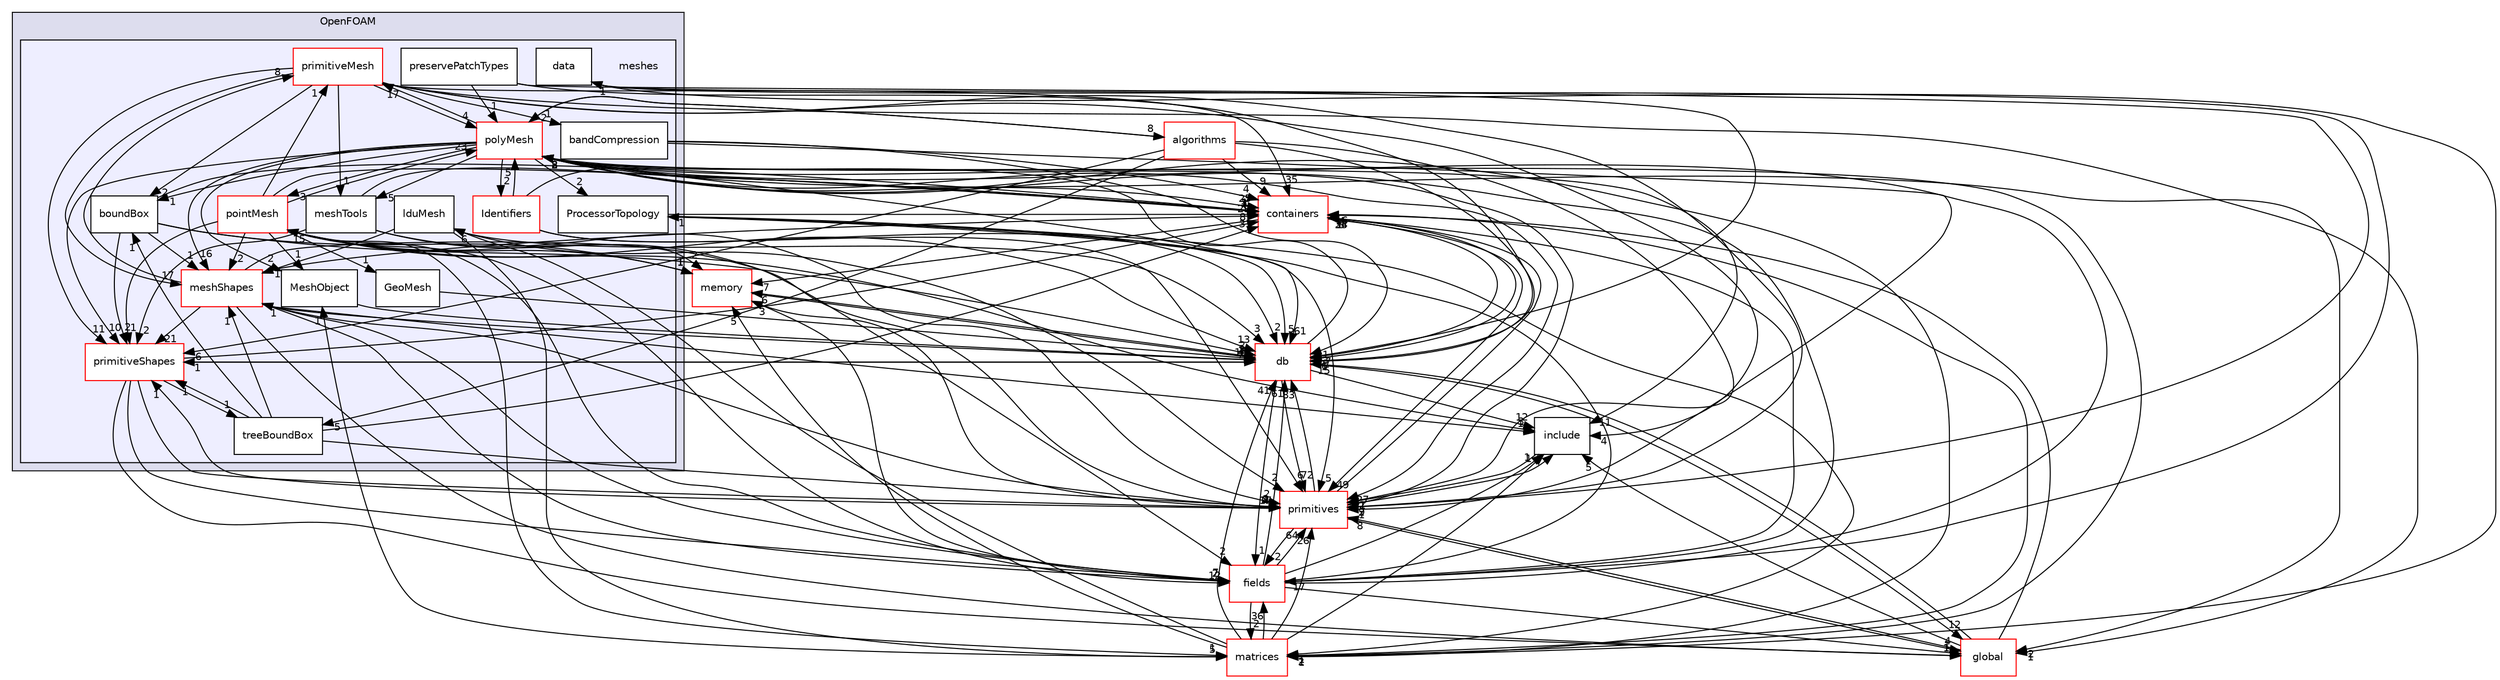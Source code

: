 digraph "src/OpenFOAM/meshes" {
  bgcolor=transparent;
  compound=true
  node [ fontsize="10", fontname="Helvetica"];
  edge [ labelfontsize="10", labelfontname="Helvetica"];
  subgraph clusterdir_c5473ff19b20e6ec4dfe5c310b3778a8 {
    graph [ bgcolor="#ddddee", pencolor="black", label="OpenFOAM" fontname="Helvetica", fontsize="10", URL="dir_c5473ff19b20e6ec4dfe5c310b3778a8.html"]
  subgraph clusterdir_aa2423979fb45fc41c393a5db370ab21 {
    graph [ bgcolor="#eeeeff", pencolor="black", label="" URL="dir_aa2423979fb45fc41c393a5db370ab21.html"];
    dir_aa2423979fb45fc41c393a5db370ab21 [shape=plaintext label="meshes"];
    dir_6cbbb88865395e786d7352e527ca2978 [shape=box label="bandCompression" color="black" fillcolor="white" style="filled" URL="dir_6cbbb88865395e786d7352e527ca2978.html"];
    dir_419482a3f24625018b60fd6b1f4b7501 [shape=box label="boundBox" color="black" fillcolor="white" style="filled" URL="dir_419482a3f24625018b60fd6b1f4b7501.html"];
    dir_58ec1e56bb903e4b5e3a1fbdeb358fb0 [shape=box label="data" color="black" fillcolor="white" style="filled" URL="dir_58ec1e56bb903e4b5e3a1fbdeb358fb0.html"];
    dir_26e58c20a46ac7f790f9bea468e6c12f [shape=box label="GeoMesh" color="black" fillcolor="white" style="filled" URL="dir_26e58c20a46ac7f790f9bea468e6c12f.html"];
    dir_162c770ecfd5d3d84e768ef2f1993e65 [shape=box label="Identifiers" color="red" fillcolor="white" style="filled" URL="dir_162c770ecfd5d3d84e768ef2f1993e65.html"];
    dir_ef60c280f1bed88de2642fc4f0b81ef7 [shape=box label="lduMesh" color="black" fillcolor="white" style="filled" URL="dir_ef60c280f1bed88de2642fc4f0b81ef7.html"];
    dir_eacc4aff89696b3e3ac7cbcde46e9390 [shape=box label="MeshObject" color="black" fillcolor="white" style="filled" URL="dir_eacc4aff89696b3e3ac7cbcde46e9390.html"];
    dir_b8e2732bc99f8fb2a379dad81aa6030e [shape=box label="meshShapes" color="red" fillcolor="white" style="filled" URL="dir_b8e2732bc99f8fb2a379dad81aa6030e.html"];
    dir_fa020d1bff9bcecc84fa7b07f71b0284 [shape=box label="meshTools" color="black" fillcolor="white" style="filled" URL="dir_fa020d1bff9bcecc84fa7b07f71b0284.html"];
    dir_44915d476cda87f9c46b97924fb23879 [shape=box label="pointMesh" color="red" fillcolor="white" style="filled" URL="dir_44915d476cda87f9c46b97924fb23879.html"];
    dir_5e5a63cb97aae3d01c8e98f0c14953bc [shape=box label="polyMesh" color="red" fillcolor="white" style="filled" URL="dir_5e5a63cb97aae3d01c8e98f0c14953bc.html"];
    dir_4300987aaf8cf81a27553a490f18f02e [shape=box label="preservePatchTypes" color="black" fillcolor="white" style="filled" URL="dir_4300987aaf8cf81a27553a490f18f02e.html"];
    dir_d498992fb7d3f293d898bf6d3a4df869 [shape=box label="primitiveMesh" color="red" fillcolor="white" style="filled" URL="dir_d498992fb7d3f293d898bf6d3a4df869.html"];
    dir_a36ac568b20b0ed2190ed53a491bc296 [shape=box label="primitiveShapes" color="red" fillcolor="white" style="filled" URL="dir_a36ac568b20b0ed2190ed53a491bc296.html"];
    dir_46d38082bd7d8309277c8be4e1f70190 [shape=box label="ProcessorTopology" color="black" fillcolor="white" style="filled" URL="dir_46d38082bd7d8309277c8be4e1f70190.html"];
    dir_1f530ada57a4a279acf004c5b0e2ff41 [shape=box label="treeBoundBox" color="black" fillcolor="white" style="filled" URL="dir_1f530ada57a4a279acf004c5b0e2ff41.html"];
  }
  }
  dir_385a22dcc2f7120acb0f1a7a832b3b8d [shape=box label="memory" color="red" URL="dir_385a22dcc2f7120acb0f1a7a832b3b8d.html"];
  dir_962442b8f989d5529fab5e0f0e4ffb74 [shape=box label="fields" color="red" URL="dir_962442b8f989d5529fab5e0f0e4ffb74.html"];
  dir_19d0872053bde092be81d7fe3f56cbf7 [shape=box label="containers" color="red" URL="dir_19d0872053bde092be81d7fe3f56cbf7.html"];
  dir_b07477ab37bc0cd7eb28fb569c691c21 [shape=box label="matrices" color="red" URL="dir_b07477ab37bc0cd7eb28fb569c691c21.html"];
  dir_63c634f7a7cfd679ac26c67fb30fc32f [shape=box label="db" color="red" URL="dir_63c634f7a7cfd679ac26c67fb30fc32f.html"];
  dir_8583492183f4d27c76555f8f333dd07b [shape=box label="global" color="red" URL="dir_8583492183f4d27c76555f8f333dd07b.html"];
  dir_3e50f45338116b169052b428016851aa [shape=box label="primitives" color="red" URL="dir_3e50f45338116b169052b428016851aa.html"];
  dir_d4a4bcbf783b68a312735f83d8eebbff [shape=box label="algorithms" color="red" URL="dir_d4a4bcbf783b68a312735f83d8eebbff.html"];
  dir_e954e9f5966bc1c681a414ec8bd0ee15 [shape=box label="include" URL="dir_e954e9f5966bc1c681a414ec8bd0ee15.html"];
  dir_6cbbb88865395e786d7352e527ca2978->dir_19d0872053bde092be81d7fe3f56cbf7 [headlabel="4", labeldistance=1.5 headhref="dir_002228_001902.html"];
  dir_6cbbb88865395e786d7352e527ca2978->dir_63c634f7a7cfd679ac26c67fb30fc32f [headlabel="1", labeldistance=1.5 headhref="dir_002228_001953.html"];
  dir_6cbbb88865395e786d7352e527ca2978->dir_3e50f45338116b169052b428016851aa [headlabel="1", labeldistance=1.5 headhref="dir_002228_002325.html"];
  dir_385a22dcc2f7120acb0f1a7a832b3b8d->dir_63c634f7a7cfd679ac26c67fb30fc32f [headlabel="3", labeldistance=1.5 headhref="dir_002221_001953.html"];
  dir_385a22dcc2f7120acb0f1a7a832b3b8d->dir_3e50f45338116b169052b428016851aa [headlabel="4", labeldistance=1.5 headhref="dir_002221_002325.html"];
  dir_58ec1e56bb903e4b5e3a1fbdeb358fb0->dir_b07477ab37bc0cd7eb28fb569c691c21 [headlabel="2", labeldistance=1.5 headhref="dir_002230_002136.html"];
  dir_58ec1e56bb903e4b5e3a1fbdeb358fb0->dir_63c634f7a7cfd679ac26c67fb30fc32f [headlabel="3", labeldistance=1.5 headhref="dir_002230_001953.html"];
  dir_962442b8f989d5529fab5e0f0e4ffb74->dir_385a22dcc2f7120acb0f1a7a832b3b8d [headlabel="3", labeldistance=1.5 headhref="dir_002021_002221.html"];
  dir_962442b8f989d5529fab5e0f0e4ffb74->dir_58ec1e56bb903e4b5e3a1fbdeb358fb0 [headlabel="1", labeldistance=1.5 headhref="dir_002021_002230.html"];
  dir_962442b8f989d5529fab5e0f0e4ffb74->dir_19d0872053bde092be81d7fe3f56cbf7 [headlabel="8", labeldistance=1.5 headhref="dir_002021_001902.html"];
  dir_962442b8f989d5529fab5e0f0e4ffb74->dir_b07477ab37bc0cd7eb28fb569c691c21 [headlabel="2", labeldistance=1.5 headhref="dir_002021_002136.html"];
  dir_962442b8f989d5529fab5e0f0e4ffb74->dir_63c634f7a7cfd679ac26c67fb30fc32f [headlabel="61", labeldistance=1.5 headhref="dir_002021_001953.html"];
  dir_962442b8f989d5529fab5e0f0e4ffb74->dir_8583492183f4d27c76555f8f333dd07b [headlabel="1", labeldistance=1.5 headhref="dir_002021_002097.html"];
  dir_962442b8f989d5529fab5e0f0e4ffb74->dir_5e5a63cb97aae3d01c8e98f0c14953bc [headlabel="8", labeldistance=1.5 headhref="dir_002021_002271.html"];
  dir_962442b8f989d5529fab5e0f0e4ffb74->dir_3e50f45338116b169052b428016851aa [headlabel="64", labeldistance=1.5 headhref="dir_002021_002325.html"];
  dir_962442b8f989d5529fab5e0f0e4ffb74->dir_b8e2732bc99f8fb2a379dad81aa6030e [headlabel="1", labeldistance=1.5 headhref="dir_002021_002238.html"];
  dir_962442b8f989d5529fab5e0f0e4ffb74->dir_e954e9f5966bc1c681a414ec8bd0ee15 [headlabel="1", labeldistance=1.5 headhref="dir_002021_002118.html"];
  dir_962442b8f989d5529fab5e0f0e4ffb74->dir_44915d476cda87f9c46b97924fb23879 [headlabel="15", labeldistance=1.5 headhref="dir_002021_002249.html"];
  dir_962442b8f989d5529fab5e0f0e4ffb74->dir_46d38082bd7d8309277c8be4e1f70190 [headlabel="1", labeldistance=1.5 headhref="dir_002021_002323.html"];
  dir_19d0872053bde092be81d7fe3f56cbf7->dir_385a22dcc2f7120acb0f1a7a832b3b8d [headlabel="7", labeldistance=1.5 headhref="dir_001902_002221.html"];
  dir_19d0872053bde092be81d7fe3f56cbf7->dir_63c634f7a7cfd679ac26c67fb30fc32f [headlabel="57", labeldistance=1.5 headhref="dir_001902_001953.html"];
  dir_19d0872053bde092be81d7fe3f56cbf7->dir_3e50f45338116b169052b428016851aa [headlabel="49", labeldistance=1.5 headhref="dir_001902_002325.html"];
  dir_b07477ab37bc0cd7eb28fb569c691c21->dir_385a22dcc2f7120acb0f1a7a832b3b8d [headlabel="5", labeldistance=1.5 headhref="dir_002136_002221.html"];
  dir_b07477ab37bc0cd7eb28fb569c691c21->dir_962442b8f989d5529fab5e0f0e4ffb74 [headlabel="36", labeldistance=1.5 headhref="dir_002136_002021.html"];
  dir_b07477ab37bc0cd7eb28fb569c691c21->dir_19d0872053bde092be81d7fe3f56cbf7 [headlabel="16", labeldistance=1.5 headhref="dir_002136_001902.html"];
  dir_b07477ab37bc0cd7eb28fb569c691c21->dir_eacc4aff89696b3e3ac7cbcde46e9390 [headlabel="1", labeldistance=1.5 headhref="dir_002136_002237.html"];
  dir_b07477ab37bc0cd7eb28fb569c691c21->dir_ef60c280f1bed88de2642fc4f0b81ef7 [headlabel="6", labeldistance=1.5 headhref="dir_002136_002236.html"];
  dir_b07477ab37bc0cd7eb28fb569c691c21->dir_63c634f7a7cfd679ac26c67fb30fc32f [headlabel="41", labeldistance=1.5 headhref="dir_002136_001953.html"];
  dir_b07477ab37bc0cd7eb28fb569c691c21->dir_5e5a63cb97aae3d01c8e98f0c14953bc [headlabel="2", labeldistance=1.5 headhref="dir_002136_002271.html"];
  dir_b07477ab37bc0cd7eb28fb569c691c21->dir_3e50f45338116b169052b428016851aa [headlabel="26", labeldistance=1.5 headhref="dir_002136_002325.html"];
  dir_b07477ab37bc0cd7eb28fb569c691c21->dir_e954e9f5966bc1c681a414ec8bd0ee15 [headlabel="1", labeldistance=1.5 headhref="dir_002136_002118.html"];
  dir_1f530ada57a4a279acf004c5b0e2ff41->dir_19d0872053bde092be81d7fe3f56cbf7 [headlabel="3", labeldistance=1.5 headhref="dir_002324_001902.html"];
  dir_1f530ada57a4a279acf004c5b0e2ff41->dir_a36ac568b20b0ed2190ed53a491bc296 [headlabel="1", labeldistance=1.5 headhref="dir_002324_002314.html"];
  dir_1f530ada57a4a279acf004c5b0e2ff41->dir_419482a3f24625018b60fd6b1f4b7501 [headlabel="1", labeldistance=1.5 headhref="dir_002324_002229.html"];
  dir_1f530ada57a4a279acf004c5b0e2ff41->dir_3e50f45338116b169052b428016851aa [headlabel="2", labeldistance=1.5 headhref="dir_002324_002325.html"];
  dir_1f530ada57a4a279acf004c5b0e2ff41->dir_b8e2732bc99f8fb2a379dad81aa6030e [headlabel="1", labeldistance=1.5 headhref="dir_002324_002238.html"];
  dir_d498992fb7d3f293d898bf6d3a4df869->dir_6cbbb88865395e786d7352e527ca2978 [headlabel="1", labeldistance=1.5 headhref="dir_002309_002228.html"];
  dir_d498992fb7d3f293d898bf6d3a4df869->dir_19d0872053bde092be81d7fe3f56cbf7 [headlabel="35", labeldistance=1.5 headhref="dir_002309_001902.html"];
  dir_d498992fb7d3f293d898bf6d3a4df869->dir_a36ac568b20b0ed2190ed53a491bc296 [headlabel="11", labeldistance=1.5 headhref="dir_002309_002314.html"];
  dir_d498992fb7d3f293d898bf6d3a4df869->dir_fa020d1bff9bcecc84fa7b07f71b0284 [headlabel="1", labeldistance=1.5 headhref="dir_002309_002248.html"];
  dir_d498992fb7d3f293d898bf6d3a4df869->dir_419482a3f24625018b60fd6b1f4b7501 [headlabel="2", labeldistance=1.5 headhref="dir_002309_002229.html"];
  dir_d498992fb7d3f293d898bf6d3a4df869->dir_8583492183f4d27c76555f8f333dd07b [headlabel="1", labeldistance=1.5 headhref="dir_002309_002097.html"];
  dir_d498992fb7d3f293d898bf6d3a4df869->dir_5e5a63cb97aae3d01c8e98f0c14953bc [headlabel="4", labeldistance=1.5 headhref="dir_002309_002271.html"];
  dir_d498992fb7d3f293d898bf6d3a4df869->dir_3e50f45338116b169052b428016851aa [headlabel="9", labeldistance=1.5 headhref="dir_002309_002325.html"];
  dir_d498992fb7d3f293d898bf6d3a4df869->dir_b8e2732bc99f8fb2a379dad81aa6030e [headlabel="17", labeldistance=1.5 headhref="dir_002309_002238.html"];
  dir_d498992fb7d3f293d898bf6d3a4df869->dir_e954e9f5966bc1c681a414ec8bd0ee15 [headlabel="4", labeldistance=1.5 headhref="dir_002309_002118.html"];
  dir_eacc4aff89696b3e3ac7cbcde46e9390->dir_63c634f7a7cfd679ac26c67fb30fc32f [headlabel="4", labeldistance=1.5 headhref="dir_002237_001953.html"];
  dir_ef60c280f1bed88de2642fc4f0b81ef7->dir_b07477ab37bc0cd7eb28fb569c691c21 [headlabel="5", labeldistance=1.5 headhref="dir_002236_002136.html"];
  dir_ef60c280f1bed88de2642fc4f0b81ef7->dir_63c634f7a7cfd679ac26c67fb30fc32f [headlabel="3", labeldistance=1.5 headhref="dir_002236_001953.html"];
  dir_ef60c280f1bed88de2642fc4f0b81ef7->dir_3e50f45338116b169052b428016851aa [headlabel="2", labeldistance=1.5 headhref="dir_002236_002325.html"];
  dir_ef60c280f1bed88de2642fc4f0b81ef7->dir_b8e2732bc99f8fb2a379dad81aa6030e [headlabel="1", labeldistance=1.5 headhref="dir_002236_002238.html"];
  dir_63c634f7a7cfd679ac26c67fb30fc32f->dir_385a22dcc2f7120acb0f1a7a832b3b8d [headlabel="6", labeldistance=1.5 headhref="dir_001953_002221.html"];
  dir_63c634f7a7cfd679ac26c67fb30fc32f->dir_962442b8f989d5529fab5e0f0e4ffb74 [headlabel="1", labeldistance=1.5 headhref="dir_001953_002021.html"];
  dir_63c634f7a7cfd679ac26c67fb30fc32f->dir_19d0872053bde092be81d7fe3f56cbf7 [headlabel="34", labeldistance=1.5 headhref="dir_001953_001902.html"];
  dir_63c634f7a7cfd679ac26c67fb30fc32f->dir_a36ac568b20b0ed2190ed53a491bc296 [headlabel="1", labeldistance=1.5 headhref="dir_001953_002314.html"];
  dir_63c634f7a7cfd679ac26c67fb30fc32f->dir_8583492183f4d27c76555f8f333dd07b [headlabel="12", labeldistance=1.5 headhref="dir_001953_002097.html"];
  dir_63c634f7a7cfd679ac26c67fb30fc32f->dir_5e5a63cb97aae3d01c8e98f0c14953bc [headlabel="5", labeldistance=1.5 headhref="dir_001953_002271.html"];
  dir_63c634f7a7cfd679ac26c67fb30fc32f->dir_3e50f45338116b169052b428016851aa [headlabel="72", labeldistance=1.5 headhref="dir_001953_002325.html"];
  dir_63c634f7a7cfd679ac26c67fb30fc32f->dir_e954e9f5966bc1c681a414ec8bd0ee15 [headlabel="12", labeldistance=1.5 headhref="dir_001953_002118.html"];
  dir_26e58c20a46ac7f790f9bea468e6c12f->dir_63c634f7a7cfd679ac26c67fb30fc32f [headlabel="1", labeldistance=1.5 headhref="dir_002231_001953.html"];
  dir_a36ac568b20b0ed2190ed53a491bc296->dir_962442b8f989d5529fab5e0f0e4ffb74 [headlabel="7", labeldistance=1.5 headhref="dir_002314_002021.html"];
  dir_a36ac568b20b0ed2190ed53a491bc296->dir_19d0872053bde092be81d7fe3f56cbf7 [headlabel="8", labeldistance=1.5 headhref="dir_002314_001902.html"];
  dir_a36ac568b20b0ed2190ed53a491bc296->dir_1f530ada57a4a279acf004c5b0e2ff41 [headlabel="1", labeldistance=1.5 headhref="dir_002314_002324.html"];
  dir_a36ac568b20b0ed2190ed53a491bc296->dir_63c634f7a7cfd679ac26c67fb30fc32f [headlabel="7", labeldistance=1.5 headhref="dir_002314_001953.html"];
  dir_a36ac568b20b0ed2190ed53a491bc296->dir_8583492183f4d27c76555f8f333dd07b [headlabel="1", labeldistance=1.5 headhref="dir_002314_002097.html"];
  dir_a36ac568b20b0ed2190ed53a491bc296->dir_3e50f45338116b169052b428016851aa [headlabel="17", labeldistance=1.5 headhref="dir_002314_002325.html"];
  dir_4300987aaf8cf81a27553a490f18f02e->dir_63c634f7a7cfd679ac26c67fb30fc32f [headlabel="1", labeldistance=1.5 headhref="dir_002308_001953.html"];
  dir_4300987aaf8cf81a27553a490f18f02e->dir_5e5a63cb97aae3d01c8e98f0c14953bc [headlabel="1", labeldistance=1.5 headhref="dir_002308_002271.html"];
  dir_4300987aaf8cf81a27553a490f18f02e->dir_3e50f45338116b169052b428016851aa [headlabel="2", labeldistance=1.5 headhref="dir_002308_002325.html"];
  dir_fa020d1bff9bcecc84fa7b07f71b0284->dir_962442b8f989d5529fab5e0f0e4ffb74 [headlabel="2", labeldistance=1.5 headhref="dir_002248_002021.html"];
  dir_fa020d1bff9bcecc84fa7b07f71b0284->dir_19d0872053bde092be81d7fe3f56cbf7 [headlabel="3", labeldistance=1.5 headhref="dir_002248_001902.html"];
  dir_fa020d1bff9bcecc84fa7b07f71b0284->dir_a36ac568b20b0ed2190ed53a491bc296 [headlabel="2", labeldistance=1.5 headhref="dir_002248_002314.html"];
  dir_fa020d1bff9bcecc84fa7b07f71b0284->dir_3e50f45338116b169052b428016851aa [headlabel="2", labeldistance=1.5 headhref="dir_002248_002325.html"];
  dir_419482a3f24625018b60fd6b1f4b7501->dir_385a22dcc2f7120acb0f1a7a832b3b8d [headlabel="1", labeldistance=1.5 headhref="dir_002229_002221.html"];
  dir_419482a3f24625018b60fd6b1f4b7501->dir_19d0872053bde092be81d7fe3f56cbf7 [headlabel="1", labeldistance=1.5 headhref="dir_002229_001902.html"];
  dir_419482a3f24625018b60fd6b1f4b7501->dir_63c634f7a7cfd679ac26c67fb30fc32f [headlabel="2", labeldistance=1.5 headhref="dir_002229_001953.html"];
  dir_419482a3f24625018b60fd6b1f4b7501->dir_a36ac568b20b0ed2190ed53a491bc296 [headlabel="2", labeldistance=1.5 headhref="dir_002229_002314.html"];
  dir_419482a3f24625018b60fd6b1f4b7501->dir_b8e2732bc99f8fb2a379dad81aa6030e [headlabel="1", labeldistance=1.5 headhref="dir_002229_002238.html"];
  dir_8583492183f4d27c76555f8f333dd07b->dir_19d0872053bde092be81d7fe3f56cbf7 [headlabel="4", labeldistance=1.5 headhref="dir_002097_001902.html"];
  dir_8583492183f4d27c76555f8f333dd07b->dir_63c634f7a7cfd679ac26c67fb30fc32f [headlabel="15", labeldistance=1.5 headhref="dir_002097_001953.html"];
  dir_8583492183f4d27c76555f8f333dd07b->dir_3e50f45338116b169052b428016851aa [headlabel="8", labeldistance=1.5 headhref="dir_002097_002325.html"];
  dir_8583492183f4d27c76555f8f333dd07b->dir_e954e9f5966bc1c681a414ec8bd0ee15 [headlabel="5", labeldistance=1.5 headhref="dir_002097_002118.html"];
  dir_5e5a63cb97aae3d01c8e98f0c14953bc->dir_962442b8f989d5529fab5e0f0e4ffb74 [headlabel="17", labeldistance=1.5 headhref="dir_002271_002021.html"];
  dir_5e5a63cb97aae3d01c8e98f0c14953bc->dir_19d0872053bde092be81d7fe3f56cbf7 [headlabel="25", labeldistance=1.5 headhref="dir_002271_001902.html"];
  dir_5e5a63cb97aae3d01c8e98f0c14953bc->dir_b07477ab37bc0cd7eb28fb569c691c21 [headlabel="1", labeldistance=1.5 headhref="dir_002271_002136.html"];
  dir_5e5a63cb97aae3d01c8e98f0c14953bc->dir_d498992fb7d3f293d898bf6d3a4df869 [headlabel="17", labeldistance=1.5 headhref="dir_002271_002309.html"];
  dir_5e5a63cb97aae3d01c8e98f0c14953bc->dir_eacc4aff89696b3e3ac7cbcde46e9390 [headlabel="2", labeldistance=1.5 headhref="dir_002271_002237.html"];
  dir_5e5a63cb97aae3d01c8e98f0c14953bc->dir_63c634f7a7cfd679ac26c67fb30fc32f [headlabel="61", labeldistance=1.5 headhref="dir_002271_001953.html"];
  dir_5e5a63cb97aae3d01c8e98f0c14953bc->dir_a36ac568b20b0ed2190ed53a491bc296 [headlabel="10", labeldistance=1.5 headhref="dir_002271_002314.html"];
  dir_5e5a63cb97aae3d01c8e98f0c14953bc->dir_fa020d1bff9bcecc84fa7b07f71b0284 [headlabel="5", labeldistance=1.5 headhref="dir_002271_002248.html"];
  dir_5e5a63cb97aae3d01c8e98f0c14953bc->dir_419482a3f24625018b60fd6b1f4b7501 [headlabel="1", labeldistance=1.5 headhref="dir_002271_002229.html"];
  dir_5e5a63cb97aae3d01c8e98f0c14953bc->dir_8583492183f4d27c76555f8f333dd07b [headlabel="2", labeldistance=1.5 headhref="dir_002271_002097.html"];
  dir_5e5a63cb97aae3d01c8e98f0c14953bc->dir_3e50f45338116b169052b428016851aa [headlabel="27", labeldistance=1.5 headhref="dir_002271_002325.html"];
  dir_5e5a63cb97aae3d01c8e98f0c14953bc->dir_d4a4bcbf783b68a312735f83d8eebbff [headlabel="8", labeldistance=1.5 headhref="dir_002271_001898.html"];
  dir_5e5a63cb97aae3d01c8e98f0c14953bc->dir_b8e2732bc99f8fb2a379dad81aa6030e [headlabel="16", labeldistance=1.5 headhref="dir_002271_002238.html"];
  dir_5e5a63cb97aae3d01c8e98f0c14953bc->dir_e954e9f5966bc1c681a414ec8bd0ee15 [headlabel="11", labeldistance=1.5 headhref="dir_002271_002118.html"];
  dir_5e5a63cb97aae3d01c8e98f0c14953bc->dir_44915d476cda87f9c46b97924fb23879 [headlabel="3", labeldistance=1.5 headhref="dir_002271_002249.html"];
  dir_5e5a63cb97aae3d01c8e98f0c14953bc->dir_46d38082bd7d8309277c8be4e1f70190 [headlabel="2", labeldistance=1.5 headhref="dir_002271_002323.html"];
  dir_5e5a63cb97aae3d01c8e98f0c14953bc->dir_162c770ecfd5d3d84e768ef2f1993e65 [headlabel="2", labeldistance=1.5 headhref="dir_002271_002232.html"];
  dir_3e50f45338116b169052b428016851aa->dir_962442b8f989d5529fab5e0f0e4ffb74 [headlabel="2", labeldistance=1.5 headhref="dir_002325_002021.html"];
  dir_3e50f45338116b169052b428016851aa->dir_19d0872053bde092be81d7fe3f56cbf7 [headlabel="23", labeldistance=1.5 headhref="dir_002325_001902.html"];
  dir_3e50f45338116b169052b428016851aa->dir_63c634f7a7cfd679ac26c67fb30fc32f [headlabel="83", labeldistance=1.5 headhref="dir_002325_001953.html"];
  dir_3e50f45338116b169052b428016851aa->dir_a36ac568b20b0ed2190ed53a491bc296 [headlabel="1", labeldistance=1.5 headhref="dir_002325_002314.html"];
  dir_3e50f45338116b169052b428016851aa->dir_8583492183f4d27c76555f8f333dd07b [headlabel="4", labeldistance=1.5 headhref="dir_002325_002097.html"];
  dir_3e50f45338116b169052b428016851aa->dir_5e5a63cb97aae3d01c8e98f0c14953bc [headlabel="2", labeldistance=1.5 headhref="dir_002325_002271.html"];
  dir_3e50f45338116b169052b428016851aa->dir_e954e9f5966bc1c681a414ec8bd0ee15 [headlabel="4", labeldistance=1.5 headhref="dir_002325_002118.html"];
  dir_d4a4bcbf783b68a312735f83d8eebbff->dir_19d0872053bde092be81d7fe3f56cbf7 [headlabel="9", labeldistance=1.5 headhref="dir_001898_001902.html"];
  dir_d4a4bcbf783b68a312735f83d8eebbff->dir_1f530ada57a4a279acf004c5b0e2ff41 [headlabel="5", labeldistance=1.5 headhref="dir_001898_002324.html"];
  dir_d4a4bcbf783b68a312735f83d8eebbff->dir_63c634f7a7cfd679ac26c67fb30fc32f [headlabel="6", labeldistance=1.5 headhref="dir_001898_001953.html"];
  dir_d4a4bcbf783b68a312735f83d8eebbff->dir_a36ac568b20b0ed2190ed53a491bc296 [headlabel="6", labeldistance=1.5 headhref="dir_001898_002314.html"];
  dir_d4a4bcbf783b68a312735f83d8eebbff->dir_5e5a63cb97aae3d01c8e98f0c14953bc [headlabel="2", labeldistance=1.5 headhref="dir_001898_002271.html"];
  dir_d4a4bcbf783b68a312735f83d8eebbff->dir_3e50f45338116b169052b428016851aa [headlabel="2", labeldistance=1.5 headhref="dir_001898_002325.html"];
  dir_b8e2732bc99f8fb2a379dad81aa6030e->dir_385a22dcc2f7120acb0f1a7a832b3b8d [headlabel="2", labeldistance=1.5 headhref="dir_002238_002221.html"];
  dir_b8e2732bc99f8fb2a379dad81aa6030e->dir_962442b8f989d5529fab5e0f0e4ffb74 [headlabel="2", labeldistance=1.5 headhref="dir_002238_002021.html"];
  dir_b8e2732bc99f8fb2a379dad81aa6030e->dir_19d0872053bde092be81d7fe3f56cbf7 [headlabel="29", labeldistance=1.5 headhref="dir_002238_001902.html"];
  dir_b8e2732bc99f8fb2a379dad81aa6030e->dir_d498992fb7d3f293d898bf6d3a4df869 [headlabel="8", labeldistance=1.5 headhref="dir_002238_002309.html"];
  dir_b8e2732bc99f8fb2a379dad81aa6030e->dir_63c634f7a7cfd679ac26c67fb30fc32f [headlabel="15", labeldistance=1.5 headhref="dir_002238_001953.html"];
  dir_b8e2732bc99f8fb2a379dad81aa6030e->dir_a36ac568b20b0ed2190ed53a491bc296 [headlabel="21", labeldistance=1.5 headhref="dir_002238_002314.html"];
  dir_b8e2732bc99f8fb2a379dad81aa6030e->dir_8583492183f4d27c76555f8f333dd07b [headlabel="1", labeldistance=1.5 headhref="dir_002238_002097.html"];
  dir_b8e2732bc99f8fb2a379dad81aa6030e->dir_3e50f45338116b169052b428016851aa [headlabel="9", labeldistance=1.5 headhref="dir_002238_002325.html"];
  dir_b8e2732bc99f8fb2a379dad81aa6030e->dir_e954e9f5966bc1c681a414ec8bd0ee15 [headlabel="1", labeldistance=1.5 headhref="dir_002238_002118.html"];
  dir_e954e9f5966bc1c681a414ec8bd0ee15->dir_3e50f45338116b169052b428016851aa [headlabel="1", labeldistance=1.5 headhref="dir_002118_002325.html"];
  dir_44915d476cda87f9c46b97924fb23879->dir_385a22dcc2f7120acb0f1a7a832b3b8d [headlabel="1", labeldistance=1.5 headhref="dir_002249_002221.html"];
  dir_44915d476cda87f9c46b97924fb23879->dir_962442b8f989d5529fab5e0f0e4ffb74 [headlabel="12", labeldistance=1.5 headhref="dir_002249_002021.html"];
  dir_44915d476cda87f9c46b97924fb23879->dir_19d0872053bde092be81d7fe3f56cbf7 [headlabel="2", labeldistance=1.5 headhref="dir_002249_001902.html"];
  dir_44915d476cda87f9c46b97924fb23879->dir_b07477ab37bc0cd7eb28fb569c691c21 [headlabel="1", labeldistance=1.5 headhref="dir_002249_002136.html"];
  dir_44915d476cda87f9c46b97924fb23879->dir_d498992fb7d3f293d898bf6d3a4df869 [headlabel="1", labeldistance=1.5 headhref="dir_002249_002309.html"];
  dir_44915d476cda87f9c46b97924fb23879->dir_eacc4aff89696b3e3ac7cbcde46e9390 [headlabel="1", labeldistance=1.5 headhref="dir_002249_002237.html"];
  dir_44915d476cda87f9c46b97924fb23879->dir_63c634f7a7cfd679ac26c67fb30fc32f [headlabel="13", labeldistance=1.5 headhref="dir_002249_001953.html"];
  dir_44915d476cda87f9c46b97924fb23879->dir_26e58c20a46ac7f790f9bea468e6c12f [headlabel="1", labeldistance=1.5 headhref="dir_002249_002231.html"];
  dir_44915d476cda87f9c46b97924fb23879->dir_a36ac568b20b0ed2190ed53a491bc296 [headlabel="1", labeldistance=1.5 headhref="dir_002249_002314.html"];
  dir_44915d476cda87f9c46b97924fb23879->dir_5e5a63cb97aae3d01c8e98f0c14953bc [headlabel="23", labeldistance=1.5 headhref="dir_002249_002271.html"];
  dir_44915d476cda87f9c46b97924fb23879->dir_3e50f45338116b169052b428016851aa [headlabel="2", labeldistance=1.5 headhref="dir_002249_002325.html"];
  dir_44915d476cda87f9c46b97924fb23879->dir_b8e2732bc99f8fb2a379dad81aa6030e [headlabel="2", labeldistance=1.5 headhref="dir_002249_002238.html"];
  dir_44915d476cda87f9c46b97924fb23879->dir_e954e9f5966bc1c681a414ec8bd0ee15 [headlabel="3", labeldistance=1.5 headhref="dir_002249_002118.html"];
  dir_46d38082bd7d8309277c8be4e1f70190->dir_19d0872053bde092be81d7fe3f56cbf7 [headlabel="3", labeldistance=1.5 headhref="dir_002323_001902.html"];
  dir_46d38082bd7d8309277c8be4e1f70190->dir_b07477ab37bc0cd7eb28fb569c691c21 [headlabel="1", labeldistance=1.5 headhref="dir_002323_002136.html"];
  dir_46d38082bd7d8309277c8be4e1f70190->dir_63c634f7a7cfd679ac26c67fb30fc32f [headlabel="5", labeldistance=1.5 headhref="dir_002323_001953.html"];
  dir_46d38082bd7d8309277c8be4e1f70190->dir_3e50f45338116b169052b428016851aa [headlabel="5", labeldistance=1.5 headhref="dir_002323_002325.html"];
  dir_162c770ecfd5d3d84e768ef2f1993e65->dir_19d0872053bde092be81d7fe3f56cbf7 [headlabel="1", labeldistance=1.5 headhref="dir_002232_001902.html"];
  dir_162c770ecfd5d3d84e768ef2f1993e65->dir_63c634f7a7cfd679ac26c67fb30fc32f [headlabel="2", labeldistance=1.5 headhref="dir_002232_001953.html"];
  dir_162c770ecfd5d3d84e768ef2f1993e65->dir_5e5a63cb97aae3d01c8e98f0c14953bc [headlabel="5", labeldistance=1.5 headhref="dir_002232_002271.html"];
  dir_162c770ecfd5d3d84e768ef2f1993e65->dir_3e50f45338116b169052b428016851aa [headlabel="6", labeldistance=1.5 headhref="dir_002232_002325.html"];
}
